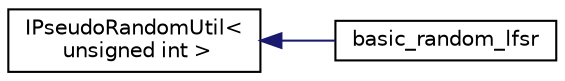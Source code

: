 digraph "Graphical Class Hierarchy"
{
 // LATEX_PDF_SIZE
  edge [fontname="Helvetica",fontsize="10",labelfontname="Helvetica",labelfontsize="10"];
  node [fontname="Helvetica",fontsize="10",shape=record];
  rankdir="LR";
  Node0 [label="IPseudoRandomUtil\<\l unsigned int \>",height=0.2,width=0.4,color="black", fillcolor="white", style="filled",URL="$class_i_pseudo_random_util.html",tooltip=" "];
  Node0 -> Node1 [dir="back",color="midnightblue",fontsize="10",style="solid",fontname="Helvetica"];
  Node1 [label="basic_random_lfsr",height=0.2,width=0.4,color="black", fillcolor="white", style="filled",URL="$classbasic__random__lfsr.html",tooltip=" "];
}

